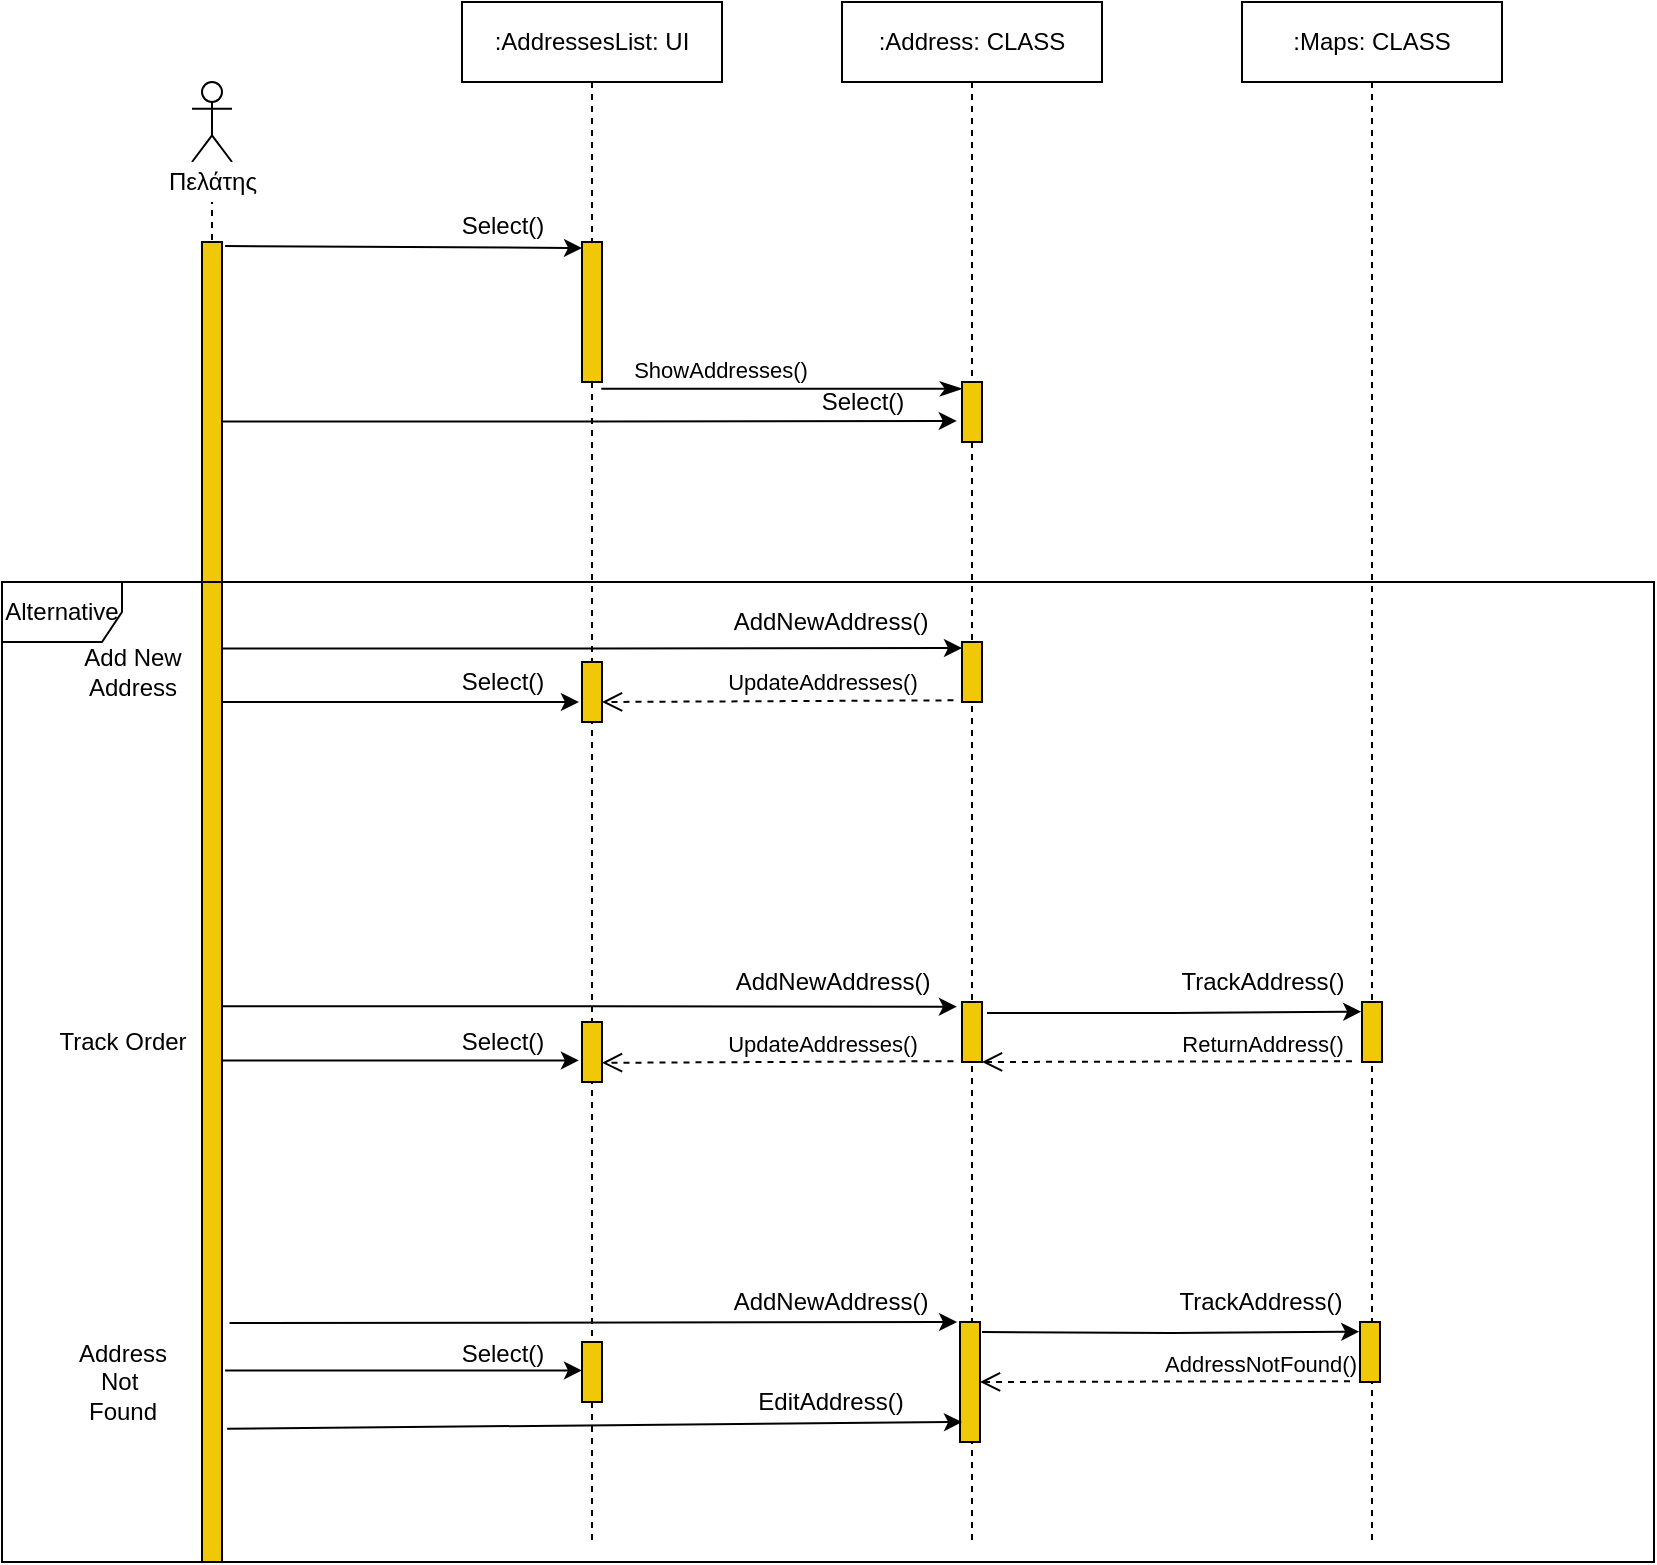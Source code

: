 <mxfile version="18.0.7" type="device"><diagram id="YRlSXMvMNCtYwnaHJKmN" name="Page-1"><mxGraphModel dx="1038" dy="602" grid="1" gridSize="10" guides="1" tooltips="1" connect="1" arrows="1" fold="1" page="1" pageScale="1" pageWidth="827" pageHeight="1169" math="0" shadow="0"><root><mxCell id="0"/><mxCell id="1" parent="0"/><mxCell id="Q42FOk7XSnoUQ5Gtu67b-31" style="edgeStyle=orthogonalEdgeStyle;rounded=0;orthogonalLoop=1;jettySize=auto;html=1;exitX=1.008;exitY=0.308;exitDx=0;exitDy=0;exitPerimeter=0;" parent="1" source="Q42FOk7XSnoUQ5Gtu67b-3" edge="1"><mxGeometry relative="1" as="geometry"><mxPoint x="300" y="350" as="sourcePoint"/><mxPoint x="480" y="343" as="targetPoint"/></mxGeometry></mxCell><mxCell id="Q42FOk7XSnoUQ5Gtu67b-1" value="" style="shape=umlLifeline;participant=umlActor;perimeter=lifelinePerimeter;whiteSpace=wrap;html=1;container=1;collapsible=0;recursiveResize=0;verticalAlign=top;spacingTop=36;outlineConnect=0;strokeColor=default;shadow=0;fontFamily=Times New Roman;fillColor=none;" parent="1" vertex="1"><mxGeometry x="95" y="60" width="20" height="740" as="geometry"/></mxCell><mxCell id="Q42FOk7XSnoUQ5Gtu67b-2" value="Πελάτης" style="text;html=1;align=center;verticalAlign=middle;resizable=0;points=[];autosize=1;fillColor=default;" parent="1" vertex="1"><mxGeometry x="75" y="100" width="60" height="20" as="geometry"/></mxCell><mxCell id="Q42FOk7XSnoUQ5Gtu67b-3" value="" style="html=1;points=[];perimeter=orthogonalPerimeter;fillColor=#F0C808;" parent="1" vertex="1"><mxGeometry x="100" y="140" width="10" height="660" as="geometry"/></mxCell><mxCell id="Q42FOk7XSnoUQ5Gtu67b-4" value=":AddressesList: UI" style="shape=umlLifeline;perimeter=lifelinePerimeter;whiteSpace=wrap;html=1;container=1;collapsible=0;recursiveResize=0;outlineConnect=0;strokeColor=default;fillColor=none;" parent="1" vertex="1"><mxGeometry x="230" y="20" width="130" height="770" as="geometry"/></mxCell><mxCell id="Q42FOk7XSnoUQ5Gtu67b-5" value="" style="html=1;points=[];perimeter=orthogonalPerimeter;fillColor=#F0C808;" parent="Q42FOk7XSnoUQ5Gtu67b-4" vertex="1"><mxGeometry x="60" y="120" width="10" height="70" as="geometry"/></mxCell><mxCell id="Q42FOk7XSnoUQ5Gtu67b-7" value="" style="html=1;points=[];perimeter=orthogonalPerimeter;fillColor=#F0C808;" parent="Q42FOk7XSnoUQ5Gtu67b-4" vertex="1"><mxGeometry x="60" y="670" width="10" height="30" as="geometry"/></mxCell><mxCell id="Q42FOk7XSnoUQ5Gtu67b-30" value="Select()" style="text;html=1;align=center;verticalAlign=middle;resizable=0;points=[];autosize=1;strokeColor=none;fillColor=none;" parent="Q42FOk7XSnoUQ5Gtu67b-4" vertex="1"><mxGeometry x="-10" y="330" width="60" height="20" as="geometry"/></mxCell><mxCell id="Q42FOk7XSnoUQ5Gtu67b-24" value="Select()" style="text;html=1;align=center;verticalAlign=middle;resizable=0;points=[];autosize=1;strokeColor=none;fillColor=none;" parent="Q42FOk7XSnoUQ5Gtu67b-4" vertex="1"><mxGeometry x="-10" y="102" width="60" height="20" as="geometry"/></mxCell><mxCell id="Q42FOk7XSnoUQ5Gtu67b-35" value="" style="html=1;points=[];perimeter=orthogonalPerimeter;fillColor=#F0C808;" parent="Q42FOk7XSnoUQ5Gtu67b-4" vertex="1"><mxGeometry x="60" y="510" width="10" height="30" as="geometry"/></mxCell><mxCell id="Q42FOk7XSnoUQ5Gtu67b-36" value="Select()" style="text;html=1;align=center;verticalAlign=middle;resizable=0;points=[];autosize=1;strokeColor=none;fillColor=none;" parent="Q42FOk7XSnoUQ5Gtu67b-4" vertex="1"><mxGeometry x="-10" y="510" width="60" height="20" as="geometry"/></mxCell><mxCell id="Q42FOk7XSnoUQ5Gtu67b-44" value="UpdateAddresses()" style="html=1;verticalAlign=bottom;endArrow=open;dashed=1;endSize=8;rounded=0;sketch=0;fontColor=none;strokeColor=default;exitX=-0.426;exitY=0.972;exitDx=0;exitDy=0;exitPerimeter=0;" parent="Q42FOk7XSnoUQ5Gtu67b-4" edge="1"><mxGeometry x="-0.252" relative="1" as="geometry"><mxPoint x="245.74" y="529.57" as="sourcePoint"/><mxPoint x="70.0" y="530.41" as="targetPoint"/><mxPoint as="offset"/></mxGeometry></mxCell><mxCell id="Q42FOk7XSnoUQ5Gtu67b-46" value="Select()" style="text;html=1;align=center;verticalAlign=middle;resizable=0;points=[];autosize=1;strokeColor=none;fillColor=none;" parent="Q42FOk7XSnoUQ5Gtu67b-4" vertex="1"><mxGeometry x="-10" y="666" width="60" height="20" as="geometry"/></mxCell><mxCell id="Q42FOk7XSnoUQ5Gtu67b-61" style="edgeStyle=orthogonalEdgeStyle;rounded=0;orthogonalLoop=1;jettySize=auto;html=1;entryX=-0.253;entryY=0.078;entryDx=0;entryDy=0;entryPerimeter=0;exitX=1.377;exitY=0.819;exitDx=0;exitDy=0;exitPerimeter=0;" parent="Q42FOk7XSnoUQ5Gtu67b-4" source="Q42FOk7XSnoUQ5Gtu67b-3" edge="1"><mxGeometry relative="1" as="geometry"><mxPoint x="70" y="660" as="sourcePoint"/><mxPoint x="247.53" y="660" as="targetPoint"/><Array as="points"/></mxGeometry></mxCell><mxCell id="Q42FOk7XSnoUQ5Gtu67b-9" value="" style="html=1;points=[];perimeter=orthogonalPerimeter;fillColor=#F0C808;" parent="Q42FOk7XSnoUQ5Gtu67b-4" vertex="1"><mxGeometry x="60" y="330" width="10" height="30" as="geometry"/></mxCell><mxCell id="Q42FOk7XSnoUQ5Gtu67b-15" value=":Maps: CLASS" style="shape=umlLifeline;perimeter=lifelinePerimeter;whiteSpace=wrap;html=1;container=1;collapsible=0;recursiveResize=0;outlineConnect=0;strokeColor=default;fillColor=none;" parent="1" vertex="1"><mxGeometry x="620" y="20" width="130" height="770" as="geometry"/></mxCell><mxCell id="Q42FOk7XSnoUQ5Gtu67b-18" value="" style="html=1;points=[];perimeter=orthogonalPerimeter;fillColor=#F0C808;" parent="Q42FOk7XSnoUQ5Gtu67b-15" vertex="1"><mxGeometry x="60" y="500" width="10" height="30" as="geometry"/></mxCell><mxCell id="Q42FOk7XSnoUQ5Gtu67b-19" value=":Address: CLASS" style="shape=umlLifeline;perimeter=lifelinePerimeter;whiteSpace=wrap;html=1;container=1;collapsible=0;recursiveResize=0;outlineConnect=0;strokeColor=default;fillColor=none;" parent="1" vertex="1"><mxGeometry x="420" y="20" width="130" height="770" as="geometry"/></mxCell><mxCell id="Q42FOk7XSnoUQ5Gtu67b-20" value="" style="html=1;points=[];perimeter=orthogonalPerimeter;fillColor=#F0C808;" parent="Q42FOk7XSnoUQ5Gtu67b-19" vertex="1"><mxGeometry x="60" y="190" width="10" height="30" as="geometry"/></mxCell><mxCell id="Q42FOk7XSnoUQ5Gtu67b-22" value="" style="html=1;points=[];perimeter=orthogonalPerimeter;fillColor=#F0C808;" parent="Q42FOk7XSnoUQ5Gtu67b-19" vertex="1"><mxGeometry x="60" y="500" width="10" height="30" as="geometry"/></mxCell><mxCell id="Q42FOk7XSnoUQ5Gtu67b-28" value="Select()" style="text;html=1;align=center;verticalAlign=middle;resizable=0;points=[];autosize=1;strokeColor=none;fillColor=none;" parent="Q42FOk7XSnoUQ5Gtu67b-19" vertex="1"><mxGeometry x="-20" y="190" width="60" height="20" as="geometry"/></mxCell><mxCell id="Q42FOk7XSnoUQ5Gtu67b-16" value="" style="html=1;points=[];perimeter=orthogonalPerimeter;fillColor=#F0C808;" parent="Q42FOk7XSnoUQ5Gtu67b-19" vertex="1"><mxGeometry x="60" y="320" width="10" height="30" as="geometry"/></mxCell><mxCell id="Q42FOk7XSnoUQ5Gtu67b-23" value="" style="endArrow=classic;html=1;rounded=0;exitX=1.155;exitY=0.003;exitDx=0;exitDy=0;exitPerimeter=0;" parent="1" source="Q42FOk7XSnoUQ5Gtu67b-3" edge="1"><mxGeometry width="50" height="50" relative="1" as="geometry"><mxPoint x="370" y="550" as="sourcePoint"/><mxPoint x="290" y="143" as="targetPoint"/></mxGeometry></mxCell><mxCell id="Q42FOk7XSnoUQ5Gtu67b-25" value="ShowAddresses()" style="html=1;verticalAlign=bottom;endArrow=classicThin;endSize=8;rounded=0;sketch=0;fontColor=none;strokeColor=default;endFill=1;exitX=0.962;exitY=1.049;exitDx=0;exitDy=0;exitPerimeter=0;" parent="1" source="Q42FOk7XSnoUQ5Gtu67b-5" target="Q42FOk7XSnoUQ5Gtu67b-20" edge="1"><mxGeometry x="-0.341" relative="1" as="geometry"><mxPoint x="300" y="180" as="sourcePoint"/><mxPoint x="235.97" y="350.57" as="targetPoint"/><mxPoint as="offset"/></mxGeometry></mxCell><mxCell id="Q42FOk7XSnoUQ5Gtu67b-27" style="edgeStyle=orthogonalEdgeStyle;rounded=0;orthogonalLoop=1;jettySize=auto;html=1;entryX=-0.258;entryY=0.649;entryDx=0;entryDy=0;entryPerimeter=0;exitX=1;exitY=0.136;exitDx=0;exitDy=0;exitPerimeter=0;" parent="1" source="Q42FOk7XSnoUQ5Gtu67b-3" target="Q42FOk7XSnoUQ5Gtu67b-20" edge="1"><mxGeometry relative="1" as="geometry"><mxPoint x="820" y="160" as="targetPoint"/></mxGeometry></mxCell><mxCell id="Q42FOk7XSnoUQ5Gtu67b-29" value="" style="endArrow=classic;html=1;rounded=0;exitX=1.155;exitY=0.003;exitDx=0;exitDy=0;exitPerimeter=0;" parent="1" edge="1"><mxGeometry width="50" height="50" relative="1" as="geometry"><mxPoint x="110" y="370" as="sourcePoint"/><mxPoint x="288.45" y="370" as="targetPoint"/></mxGeometry></mxCell><mxCell id="Q42FOk7XSnoUQ5Gtu67b-33" value="UpdateAddresses()" style="html=1;verticalAlign=bottom;endArrow=open;dashed=1;endSize=8;rounded=0;sketch=0;fontColor=none;strokeColor=default;exitX=-0.426;exitY=0.972;exitDx=0;exitDy=0;exitPerimeter=0;" parent="1" source="Q42FOk7XSnoUQ5Gtu67b-16" edge="1"><mxGeometry x="-0.252" relative="1" as="geometry"><mxPoint x="460" y="370" as="sourcePoint"/><mxPoint x="300" y="370" as="targetPoint"/><mxPoint as="offset"/></mxGeometry></mxCell><mxCell id="Q42FOk7XSnoUQ5Gtu67b-37" value="" style="endArrow=classic;html=1;rounded=0;exitX=1.155;exitY=0.003;exitDx=0;exitDy=0;exitPerimeter=0;" parent="1" edge="1"><mxGeometry width="50" height="50" relative="1" as="geometry"><mxPoint x="110" y="549.23" as="sourcePoint"/><mxPoint x="288.45" y="549.23" as="targetPoint"/></mxGeometry></mxCell><mxCell id="Q42FOk7XSnoUQ5Gtu67b-34" value="AddNewAddress()" style="text;html=1;align=center;verticalAlign=middle;resizable=0;points=[];autosize=1;strokeColor=none;fillColor=none;" parent="1" vertex="1"><mxGeometry x="359" y="320" width="110" height="20" as="geometry"/></mxCell><mxCell id="Q42FOk7XSnoUQ5Gtu67b-38" style="edgeStyle=orthogonalEdgeStyle;rounded=0;orthogonalLoop=1;jettySize=auto;html=1;entryX=-0.253;entryY=0.078;entryDx=0;entryDy=0;entryPerimeter=0;exitX=1;exitY=0.579;exitDx=0;exitDy=0;exitPerimeter=0;" parent="1" source="Q42FOk7XSnoUQ5Gtu67b-3" target="Q42FOk7XSnoUQ5Gtu67b-22" edge="1"><mxGeometry relative="1" as="geometry"><mxPoint x="300" y="522" as="sourcePoint"/><mxPoint x="470" y="523" as="targetPoint"/><Array as="points"/></mxGeometry></mxCell><mxCell id="Q42FOk7XSnoUQ5Gtu67b-39" value="AddNewAddress()" style="text;html=1;align=center;verticalAlign=middle;resizable=0;points=[];autosize=1;strokeColor=none;fillColor=none;" parent="1" vertex="1"><mxGeometry x="360" y="500" width="110" height="20" as="geometry"/></mxCell><mxCell id="Q42FOk7XSnoUQ5Gtu67b-40" style="edgeStyle=orthogonalEdgeStyle;rounded=0;orthogonalLoop=1;jettySize=auto;html=1;entryX=-0.039;entryY=0.161;entryDx=0;entryDy=0;entryPerimeter=0;exitX=1.248;exitY=0.184;exitDx=0;exitDy=0;exitPerimeter=0;" parent="1" source="Q42FOk7XSnoUQ5Gtu67b-22" target="Q42FOk7XSnoUQ5Gtu67b-18" edge="1"><mxGeometry relative="1" as="geometry"/></mxCell><mxCell id="Q42FOk7XSnoUQ5Gtu67b-41" value="TrackAddress()" style="text;html=1;align=center;verticalAlign=middle;resizable=0;points=[];autosize=1;strokeColor=none;fillColor=none;" parent="1" vertex="1"><mxGeometry x="580" y="500" width="100" height="20" as="geometry"/></mxCell><mxCell id="Q42FOk7XSnoUQ5Gtu67b-43" value="ReturnAddress()" style="html=1;verticalAlign=bottom;endArrow=open;dashed=1;endSize=8;rounded=0;sketch=0;fontColor=none;strokeColor=default;exitX=-0.426;exitY=0.972;exitDx=0;exitDy=0;exitPerimeter=0;" parent="1" edge="1"><mxGeometry x="-0.513" relative="1" as="geometry"><mxPoint x="675" y="549.57" as="sourcePoint"/><mxPoint x="490" y="550" as="targetPoint"/><mxPoint as="offset"/></mxGeometry></mxCell><mxCell id="Q42FOk7XSnoUQ5Gtu67b-51" value="" style="html=1;points=[];perimeter=orthogonalPerimeter;fillColor=#F0C808;" parent="1" vertex="1"><mxGeometry x="679" y="680" width="10" height="30" as="geometry"/></mxCell><mxCell id="Q42FOk7XSnoUQ5Gtu67b-52" value="" style="html=1;points=[];perimeter=orthogonalPerimeter;fillColor=#F0C808;" parent="1" vertex="1"><mxGeometry x="479" y="680" width="10" height="60" as="geometry"/></mxCell><mxCell id="Q42FOk7XSnoUQ5Gtu67b-53" value="AddNewAddress()" style="text;html=1;align=center;verticalAlign=middle;resizable=0;points=[];autosize=1;strokeColor=none;fillColor=none;" parent="1" vertex="1"><mxGeometry x="359" y="660" width="110" height="20" as="geometry"/></mxCell><mxCell id="Q42FOk7XSnoUQ5Gtu67b-54" style="edgeStyle=orthogonalEdgeStyle;rounded=0;orthogonalLoop=1;jettySize=auto;html=1;entryX=-0.039;entryY=0.161;entryDx=0;entryDy=0;entryPerimeter=0;" parent="1" target="Q42FOk7XSnoUQ5Gtu67b-51" edge="1"><mxGeometry relative="1" as="geometry"><mxPoint x="490" y="685" as="sourcePoint"/></mxGeometry></mxCell><mxCell id="Q42FOk7XSnoUQ5Gtu67b-55" value="TrackAddress()" style="text;html=1;align=center;verticalAlign=middle;resizable=0;points=[];autosize=1;strokeColor=none;fillColor=none;" parent="1" vertex="1"><mxGeometry x="579" y="660" width="100" height="20" as="geometry"/></mxCell><mxCell id="Q42FOk7XSnoUQ5Gtu67b-56" value="AddressNotFound()" style="html=1;verticalAlign=bottom;endArrow=open;dashed=1;endSize=8;rounded=0;sketch=0;fontColor=none;strokeColor=default;exitX=-0.426;exitY=0.972;exitDx=0;exitDy=0;exitPerimeter=0;" parent="1" edge="1"><mxGeometry x="-0.513" relative="1" as="geometry"><mxPoint x="674" y="709.57" as="sourcePoint"/><mxPoint x="489" y="710" as="targetPoint"/><mxPoint as="offset"/></mxGeometry></mxCell><mxCell id="Q42FOk7XSnoUQ5Gtu67b-45" value="" style="endArrow=classic;html=1;rounded=0;exitX=1.155;exitY=0.003;exitDx=0;exitDy=0;exitPerimeter=0;" parent="1" edge="1"><mxGeometry width="50" height="50" relative="1" as="geometry"><mxPoint x="111.55" y="704.23" as="sourcePoint"/><mxPoint x="290.0" y="704.23" as="targetPoint"/></mxGeometry></mxCell><mxCell id="Q42FOk7XSnoUQ5Gtu67b-65" value="" style="endArrow=classic;html=1;rounded=0;exitX=1.254;exitY=0.899;exitDx=0;exitDy=0;exitPerimeter=0;" parent="1" source="Q42FOk7XSnoUQ5Gtu67b-3" edge="1"><mxGeometry width="50" height="50" relative="1" as="geometry"><mxPoint x="105" y="730" as="sourcePoint"/><mxPoint x="480" y="730" as="targetPoint"/></mxGeometry></mxCell><mxCell id="Q42FOk7XSnoUQ5Gtu67b-66" value="EditAddress()" style="text;html=1;align=center;verticalAlign=middle;resizable=0;points=[];autosize=1;strokeColor=none;fillColor=none;" parent="1" vertex="1"><mxGeometry x="369" y="710" width="90" height="20" as="geometry"/></mxCell><mxCell id="Q42FOk7XSnoUQ5Gtu67b-69" value="Add New&lt;br&gt;Address" style="text;html=1;align=center;verticalAlign=middle;resizable=0;points=[];autosize=1;strokeColor=none;fillColor=none;" parent="1" vertex="1"><mxGeometry x="35" y="340" width="60" height="30" as="geometry"/></mxCell><mxCell id="Q42FOk7XSnoUQ5Gtu67b-70" value="Track Order" style="text;html=1;align=center;verticalAlign=middle;resizable=0;points=[];autosize=1;strokeColor=none;fillColor=none;" parent="1" vertex="1"><mxGeometry x="20" y="530" width="80" height="20" as="geometry"/></mxCell><mxCell id="Q42FOk7XSnoUQ5Gtu67b-71" value="Address&lt;br&gt;Not&amp;nbsp;&lt;br&gt;Found" style="text;html=1;align=center;verticalAlign=middle;resizable=0;points=[];autosize=1;strokeColor=none;fillColor=none;" parent="1" vertex="1"><mxGeometry x="30" y="685" width="60" height="50" as="geometry"/></mxCell><mxCell id="Q42FOk7XSnoUQ5Gtu67b-72" value="Alternative" style="shape=umlFrame;whiteSpace=wrap;html=1;rounded=0;labelBackgroundColor=none;labelBorderColor=none;fontColor=default;fillColor=none;gradientColor=none;" parent="1" vertex="1"><mxGeometry y="310" width="826" height="490" as="geometry"/></mxCell></root></mxGraphModel></diagram></mxfile>